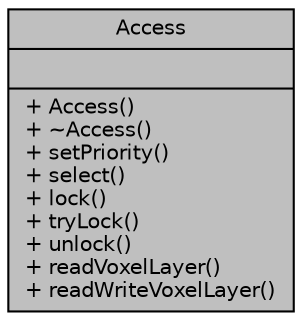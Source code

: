 digraph "Access"
{
  bgcolor="transparent";
  edge [fontname="Helvetica",fontsize="10",labelfontname="Helvetica",labelfontsize="10"];
  node [fontname="Helvetica",fontsize="10",shape=record];
  Node1 [label="{Access\n||+ Access()\l+ ~Access()\l+ setPriority()\l+ select()\l+ lock()\l+ tryLock()\l+ unlock()\l+ readVoxelLayer()\l+ readWriteVoxelLayer()\l}",height=0.2,width=0.4,color="black", fillcolor="grey75", style="filled" fontcolor="black"];
}
